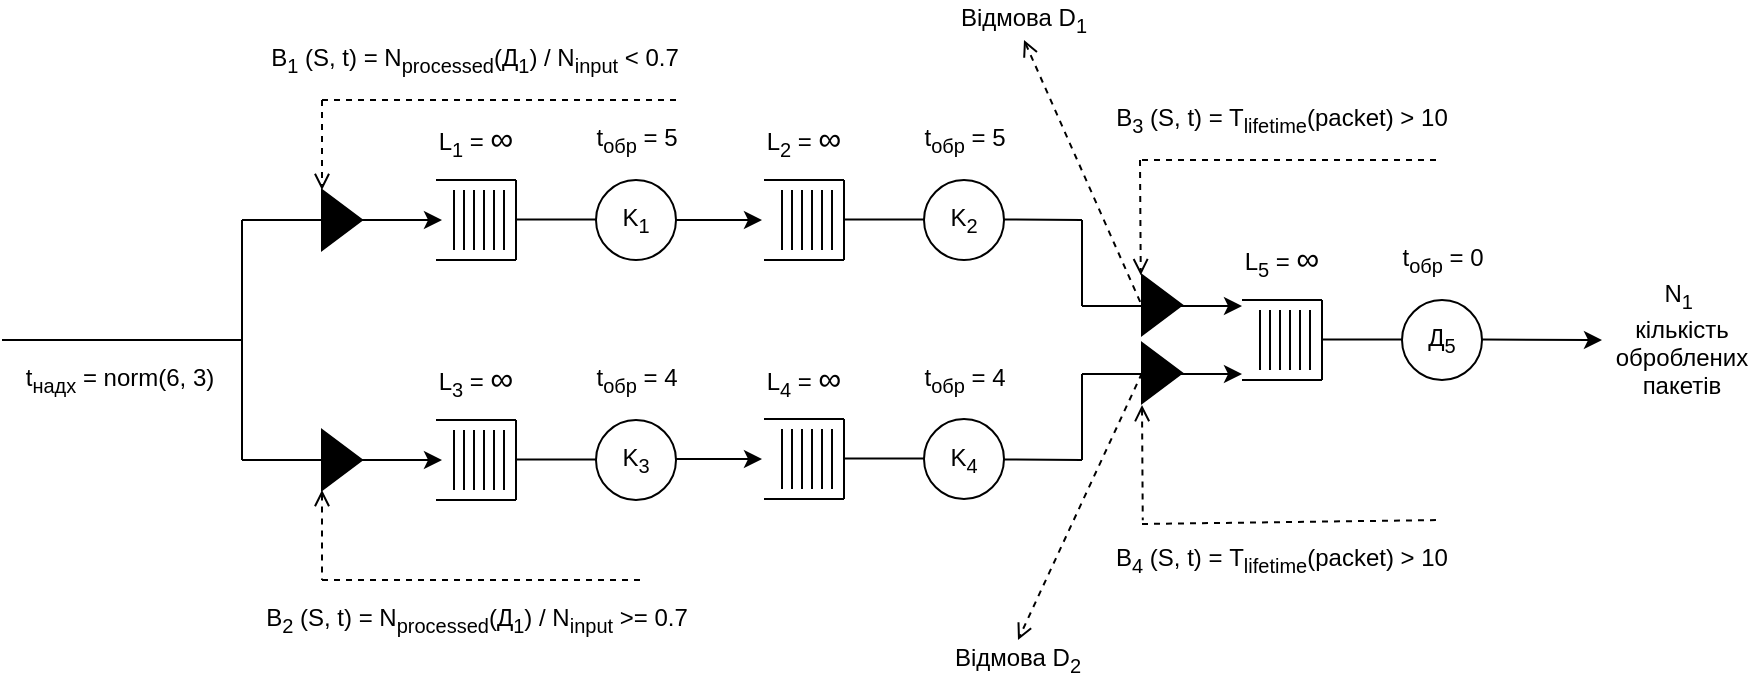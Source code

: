 <mxfile version="25.0.3">
  <diagram name="Page-1" id="8MQqmBH3zJSPwj12BHaC">
    <mxGraphModel dx="959" dy="1654" grid="1" gridSize="10" guides="1" tooltips="1" connect="1" arrows="1" fold="1" page="1" pageScale="1" pageWidth="850" pageHeight="1100" math="0" shadow="0">
      <root>
        <mxCell id="0" />
        <mxCell id="1" parent="0" />
        <mxCell id="KQ7cRfpCfa-hkvte2fSc-3" value="t&lt;sub&gt;надх&lt;/sub&gt; = norm(6, 3)" style="text;html=1;align=center;verticalAlign=middle;whiteSpace=wrap;rounded=0;" parent="1" vertex="1">
          <mxGeometry x="4" y="160" width="110" height="20" as="geometry" />
        </mxCell>
        <mxCell id="KQ7cRfpCfa-hkvte2fSc-4" value="" style="endArrow=none;html=1;rounded=0;" parent="1" edge="1">
          <mxGeometry width="50" height="50" relative="1" as="geometry">
            <mxPoint x="217" y="70" as="sourcePoint" />
            <mxPoint x="257" y="70" as="targetPoint" />
          </mxGeometry>
        </mxCell>
        <mxCell id="KQ7cRfpCfa-hkvte2fSc-5" value="" style="endArrow=none;html=1;rounded=0;" parent="1" edge="1">
          <mxGeometry width="50" height="50" relative="1" as="geometry">
            <mxPoint x="217" y="110" as="sourcePoint" />
            <mxPoint x="257" y="110" as="targetPoint" />
          </mxGeometry>
        </mxCell>
        <mxCell id="KQ7cRfpCfa-hkvte2fSc-6" value="" style="endArrow=none;html=1;rounded=0;" parent="1" edge="1">
          <mxGeometry width="50" height="50" relative="1" as="geometry">
            <mxPoint x="257" y="70" as="sourcePoint" />
            <mxPoint x="257" y="110" as="targetPoint" />
          </mxGeometry>
        </mxCell>
        <mxCell id="KQ7cRfpCfa-hkvte2fSc-7" value="" style="endArrow=none;html=1;rounded=0;" parent="1" edge="1">
          <mxGeometry width="50" height="50" relative="1" as="geometry">
            <mxPoint x="251" y="75" as="sourcePoint" />
            <mxPoint x="251" y="105" as="targetPoint" />
          </mxGeometry>
        </mxCell>
        <mxCell id="KQ7cRfpCfa-hkvte2fSc-8" value="" style="endArrow=none;html=1;rounded=0;" parent="1" edge="1">
          <mxGeometry width="50" height="50" relative="1" as="geometry">
            <mxPoint x="246" y="75" as="sourcePoint" />
            <mxPoint x="246" y="105" as="targetPoint" />
          </mxGeometry>
        </mxCell>
        <mxCell id="KQ7cRfpCfa-hkvte2fSc-9" value="" style="endArrow=none;html=1;rounded=0;" parent="1" edge="1">
          <mxGeometry width="50" height="50" relative="1" as="geometry">
            <mxPoint x="241" y="75" as="sourcePoint" />
            <mxPoint x="241" y="105" as="targetPoint" />
          </mxGeometry>
        </mxCell>
        <mxCell id="KQ7cRfpCfa-hkvte2fSc-10" value="" style="endArrow=none;html=1;rounded=0;" parent="1" edge="1">
          <mxGeometry width="50" height="50" relative="1" as="geometry">
            <mxPoint x="236" y="75" as="sourcePoint" />
            <mxPoint x="236" y="105" as="targetPoint" />
          </mxGeometry>
        </mxCell>
        <mxCell id="KQ7cRfpCfa-hkvte2fSc-11" value="" style="endArrow=none;html=1;rounded=0;" parent="1" edge="1">
          <mxGeometry width="50" height="50" relative="1" as="geometry">
            <mxPoint x="231" y="75" as="sourcePoint" />
            <mxPoint x="231" y="105" as="targetPoint" />
          </mxGeometry>
        </mxCell>
        <mxCell id="KQ7cRfpCfa-hkvte2fSc-12" value="" style="endArrow=none;html=1;rounded=0;" parent="1" edge="1">
          <mxGeometry width="50" height="50" relative="1" as="geometry">
            <mxPoint x="226" y="75" as="sourcePoint" />
            <mxPoint x="226" y="105" as="targetPoint" />
          </mxGeometry>
        </mxCell>
        <mxCell id="KQ7cRfpCfa-hkvte2fSc-13" value="K&lt;sub&gt;1&lt;/sub&gt;" style="ellipse;whiteSpace=wrap;html=1;aspect=fixed;fillColor=none;" parent="1" vertex="1">
          <mxGeometry x="297" y="70" width="40" height="40" as="geometry" />
        </mxCell>
        <mxCell id="KQ7cRfpCfa-hkvte2fSc-14" value="t&lt;sub&gt;обр&lt;/sub&gt; = 5" style="text;html=1;align=center;verticalAlign=middle;whiteSpace=wrap;rounded=0;" parent="1" vertex="1">
          <mxGeometry x="289.5" y="40" width="55" height="20" as="geometry" />
        </mxCell>
        <mxCell id="KQ7cRfpCfa-hkvte2fSc-16" value="" style="endArrow=none;html=1;rounded=0;" parent="1" edge="1">
          <mxGeometry width="50" height="50" relative="1" as="geometry">
            <mxPoint x="257" y="89.76" as="sourcePoint" />
            <mxPoint x="297" y="89.76" as="targetPoint" />
          </mxGeometry>
        </mxCell>
        <mxCell id="KQ7cRfpCfa-hkvte2fSc-17" value="L&lt;sub&gt;1&lt;/sub&gt; = &lt;font style=&quot;font-size: 16px;&quot;&gt;∞&lt;/font&gt;" style="text;html=1;align=center;verticalAlign=middle;whiteSpace=wrap;rounded=0;" parent="1" vertex="1">
          <mxGeometry x="212" y="40" width="50" height="20" as="geometry" />
        </mxCell>
        <mxCell id="KQ7cRfpCfa-hkvte2fSc-19" value="" style="endArrow=none;html=1;rounded=0;" parent="1" edge="1">
          <mxGeometry width="50" height="50" relative="1" as="geometry">
            <mxPoint y="150" as="sourcePoint" />
            <mxPoint x="120" y="150" as="targetPoint" />
          </mxGeometry>
        </mxCell>
        <mxCell id="KQ7cRfpCfa-hkvte2fSc-20" value="" style="endArrow=none;html=1;rounded=0;" parent="1" edge="1">
          <mxGeometry width="50" height="50" relative="1" as="geometry">
            <mxPoint x="120" y="150" as="sourcePoint" />
            <mxPoint x="120" y="90" as="targetPoint" />
          </mxGeometry>
        </mxCell>
        <mxCell id="KQ7cRfpCfa-hkvte2fSc-21" value="" style="endArrow=classic;html=1;rounded=0;" parent="1" edge="1">
          <mxGeometry width="50" height="50" relative="1" as="geometry">
            <mxPoint x="120" y="90" as="sourcePoint" />
            <mxPoint x="220" y="90" as="targetPoint" />
          </mxGeometry>
        </mxCell>
        <mxCell id="KQ7cRfpCfa-hkvte2fSc-22" value="" style="triangle;whiteSpace=wrap;html=1;fillColor=#000000;" parent="1" vertex="1">
          <mxGeometry x="160" y="75" width="20" height="30" as="geometry" />
        </mxCell>
        <mxCell id="KQ7cRfpCfa-hkvte2fSc-25" value="" style="endArrow=open;html=1;rounded=0;dashed=1;endFill=0;" parent="1" edge="1">
          <mxGeometry width="50" height="50" relative="1" as="geometry">
            <mxPoint x="160" y="30" as="sourcePoint" />
            <mxPoint x="160" y="75" as="targetPoint" />
          </mxGeometry>
        </mxCell>
        <mxCell id="KQ7cRfpCfa-hkvte2fSc-26" value="" style="endArrow=none;html=1;rounded=0;dashed=1;" parent="1" edge="1">
          <mxGeometry width="50" height="50" relative="1" as="geometry">
            <mxPoint x="160" y="30" as="sourcePoint" />
            <mxPoint x="340" y="30" as="targetPoint" />
          </mxGeometry>
        </mxCell>
        <mxCell id="KQ7cRfpCfa-hkvte2fSc-27" value="B&lt;sub&gt;1&lt;/sub&gt; (S, t) = N&lt;sub&gt;processed&lt;/sub&gt;(Д&lt;sub&gt;1&lt;/sub&gt;) /&amp;nbsp;N&lt;sub&gt;input&lt;/sub&gt; &amp;lt; 0.7" style="text;html=1;align=center;verticalAlign=middle;whiteSpace=wrap;rounded=0;" parent="1" vertex="1">
          <mxGeometry x="128.28" width="217.44" height="20" as="geometry" />
        </mxCell>
        <mxCell id="KQ7cRfpCfa-hkvte2fSc-28" value="" style="endArrow=none;html=1;rounded=0;" parent="1" edge="1">
          <mxGeometry width="50" height="50" relative="1" as="geometry">
            <mxPoint x="120" y="210" as="sourcePoint" />
            <mxPoint x="120" y="150" as="targetPoint" />
          </mxGeometry>
        </mxCell>
        <mxCell id="KQ7cRfpCfa-hkvte2fSc-29" value="" style="endArrow=classic;html=1;rounded=0;" parent="1" edge="1">
          <mxGeometry width="50" height="50" relative="1" as="geometry">
            <mxPoint x="120" y="210" as="sourcePoint" />
            <mxPoint x="220" y="210" as="targetPoint" />
          </mxGeometry>
        </mxCell>
        <mxCell id="KQ7cRfpCfa-hkvte2fSc-30" value="" style="triangle;whiteSpace=wrap;html=1;fillColor=#000000;" parent="1" vertex="1">
          <mxGeometry x="160" y="195" width="20" height="30" as="geometry" />
        </mxCell>
        <mxCell id="KQ7cRfpCfa-hkvte2fSc-32" value="" style="endArrow=none;html=1;rounded=0;dashed=1;startArrow=open;startFill=0;endFill=0;" parent="1" edge="1">
          <mxGeometry width="50" height="50" relative="1" as="geometry">
            <mxPoint x="160" y="225" as="sourcePoint" />
            <mxPoint x="160" y="270" as="targetPoint" />
          </mxGeometry>
        </mxCell>
        <mxCell id="KQ7cRfpCfa-hkvte2fSc-33" value="" style="endArrow=none;html=1;rounded=0;dashed=1;" parent="1" edge="1">
          <mxGeometry width="50" height="50" relative="1" as="geometry">
            <mxPoint x="160" y="270" as="sourcePoint" />
            <mxPoint x="320" y="270" as="targetPoint" />
          </mxGeometry>
        </mxCell>
        <mxCell id="KQ7cRfpCfa-hkvte2fSc-35" value="" style="endArrow=none;html=1;rounded=0;" parent="1" edge="1">
          <mxGeometry width="50" height="50" relative="1" as="geometry">
            <mxPoint x="217" y="190" as="sourcePoint" />
            <mxPoint x="257" y="190" as="targetPoint" />
          </mxGeometry>
        </mxCell>
        <mxCell id="KQ7cRfpCfa-hkvte2fSc-36" value="" style="endArrow=none;html=1;rounded=0;" parent="1" edge="1">
          <mxGeometry width="50" height="50" relative="1" as="geometry">
            <mxPoint x="217" y="230" as="sourcePoint" />
            <mxPoint x="257" y="230" as="targetPoint" />
          </mxGeometry>
        </mxCell>
        <mxCell id="KQ7cRfpCfa-hkvte2fSc-37" value="" style="endArrow=none;html=1;rounded=0;" parent="1" edge="1">
          <mxGeometry width="50" height="50" relative="1" as="geometry">
            <mxPoint x="257" y="190" as="sourcePoint" />
            <mxPoint x="257" y="230" as="targetPoint" />
          </mxGeometry>
        </mxCell>
        <mxCell id="KQ7cRfpCfa-hkvte2fSc-38" value="" style="endArrow=none;html=1;rounded=0;" parent="1" edge="1">
          <mxGeometry width="50" height="50" relative="1" as="geometry">
            <mxPoint x="251" y="195" as="sourcePoint" />
            <mxPoint x="251" y="225" as="targetPoint" />
          </mxGeometry>
        </mxCell>
        <mxCell id="KQ7cRfpCfa-hkvte2fSc-39" value="" style="endArrow=none;html=1;rounded=0;" parent="1" edge="1">
          <mxGeometry width="50" height="50" relative="1" as="geometry">
            <mxPoint x="246" y="195" as="sourcePoint" />
            <mxPoint x="246" y="225" as="targetPoint" />
          </mxGeometry>
        </mxCell>
        <mxCell id="KQ7cRfpCfa-hkvte2fSc-40" value="" style="endArrow=none;html=1;rounded=0;" parent="1" edge="1">
          <mxGeometry width="50" height="50" relative="1" as="geometry">
            <mxPoint x="241" y="195" as="sourcePoint" />
            <mxPoint x="241" y="225" as="targetPoint" />
          </mxGeometry>
        </mxCell>
        <mxCell id="KQ7cRfpCfa-hkvte2fSc-41" value="" style="endArrow=none;html=1;rounded=0;" parent="1" edge="1">
          <mxGeometry width="50" height="50" relative="1" as="geometry">
            <mxPoint x="236" y="195" as="sourcePoint" />
            <mxPoint x="236" y="225" as="targetPoint" />
          </mxGeometry>
        </mxCell>
        <mxCell id="KQ7cRfpCfa-hkvte2fSc-42" value="" style="endArrow=none;html=1;rounded=0;" parent="1" edge="1">
          <mxGeometry width="50" height="50" relative="1" as="geometry">
            <mxPoint x="231" y="195" as="sourcePoint" />
            <mxPoint x="231" y="225" as="targetPoint" />
          </mxGeometry>
        </mxCell>
        <mxCell id="KQ7cRfpCfa-hkvte2fSc-43" value="" style="endArrow=none;html=1;rounded=0;" parent="1" edge="1">
          <mxGeometry width="50" height="50" relative="1" as="geometry">
            <mxPoint x="226" y="195" as="sourcePoint" />
            <mxPoint x="226" y="225" as="targetPoint" />
          </mxGeometry>
        </mxCell>
        <mxCell id="KQ7cRfpCfa-hkvte2fSc-44" value="K&lt;sub&gt;3&lt;/sub&gt;" style="ellipse;whiteSpace=wrap;html=1;aspect=fixed;fillColor=none;" parent="1" vertex="1">
          <mxGeometry x="297" y="190" width="40" height="40" as="geometry" />
        </mxCell>
        <mxCell id="KQ7cRfpCfa-hkvte2fSc-45" value="t&lt;sub&gt;обр&lt;/sub&gt; = 4" style="text;html=1;align=center;verticalAlign=middle;whiteSpace=wrap;rounded=0;" parent="1" vertex="1">
          <mxGeometry x="289.5" y="160" width="55" height="20" as="geometry" />
        </mxCell>
        <mxCell id="KQ7cRfpCfa-hkvte2fSc-46" value="" style="endArrow=none;html=1;rounded=0;" parent="1" edge="1">
          <mxGeometry width="50" height="50" relative="1" as="geometry">
            <mxPoint x="257" y="209.76" as="sourcePoint" />
            <mxPoint x="297" y="209.76" as="targetPoint" />
          </mxGeometry>
        </mxCell>
        <mxCell id="KQ7cRfpCfa-hkvte2fSc-47" value="L&lt;sub&gt;3&lt;/sub&gt; = &lt;font style=&quot;font-size: 16px;&quot;&gt;∞&lt;/font&gt;" style="text;html=1;align=center;verticalAlign=middle;whiteSpace=wrap;rounded=0;" parent="1" vertex="1">
          <mxGeometry x="212" y="160" width="50" height="20" as="geometry" />
        </mxCell>
        <mxCell id="KQ7cRfpCfa-hkvte2fSc-48" value="" style="endArrow=none;html=1;rounded=0;" parent="1" edge="1">
          <mxGeometry width="50" height="50" relative="1" as="geometry">
            <mxPoint x="381" y="70" as="sourcePoint" />
            <mxPoint x="421" y="70" as="targetPoint" />
          </mxGeometry>
        </mxCell>
        <mxCell id="KQ7cRfpCfa-hkvte2fSc-49" value="" style="endArrow=none;html=1;rounded=0;" parent="1" edge="1">
          <mxGeometry width="50" height="50" relative="1" as="geometry">
            <mxPoint x="381" y="110" as="sourcePoint" />
            <mxPoint x="421" y="110" as="targetPoint" />
          </mxGeometry>
        </mxCell>
        <mxCell id="KQ7cRfpCfa-hkvte2fSc-50" value="" style="endArrow=none;html=1;rounded=0;" parent="1" edge="1">
          <mxGeometry width="50" height="50" relative="1" as="geometry">
            <mxPoint x="421" y="70" as="sourcePoint" />
            <mxPoint x="421" y="110" as="targetPoint" />
          </mxGeometry>
        </mxCell>
        <mxCell id="KQ7cRfpCfa-hkvte2fSc-51" value="" style="endArrow=none;html=1;rounded=0;" parent="1" edge="1">
          <mxGeometry width="50" height="50" relative="1" as="geometry">
            <mxPoint x="415" y="75" as="sourcePoint" />
            <mxPoint x="415" y="105" as="targetPoint" />
          </mxGeometry>
        </mxCell>
        <mxCell id="KQ7cRfpCfa-hkvte2fSc-52" value="" style="endArrow=none;html=1;rounded=0;" parent="1" edge="1">
          <mxGeometry width="50" height="50" relative="1" as="geometry">
            <mxPoint x="410" y="75" as="sourcePoint" />
            <mxPoint x="410" y="105" as="targetPoint" />
          </mxGeometry>
        </mxCell>
        <mxCell id="KQ7cRfpCfa-hkvte2fSc-53" value="" style="endArrow=none;html=1;rounded=0;" parent="1" edge="1">
          <mxGeometry width="50" height="50" relative="1" as="geometry">
            <mxPoint x="405" y="75" as="sourcePoint" />
            <mxPoint x="405" y="105" as="targetPoint" />
          </mxGeometry>
        </mxCell>
        <mxCell id="KQ7cRfpCfa-hkvte2fSc-54" value="" style="endArrow=none;html=1;rounded=0;" parent="1" edge="1">
          <mxGeometry width="50" height="50" relative="1" as="geometry">
            <mxPoint x="400" y="75" as="sourcePoint" />
            <mxPoint x="400" y="105" as="targetPoint" />
          </mxGeometry>
        </mxCell>
        <mxCell id="KQ7cRfpCfa-hkvte2fSc-55" value="" style="endArrow=none;html=1;rounded=0;" parent="1" edge="1">
          <mxGeometry width="50" height="50" relative="1" as="geometry">
            <mxPoint x="395" y="75" as="sourcePoint" />
            <mxPoint x="395" y="105" as="targetPoint" />
          </mxGeometry>
        </mxCell>
        <mxCell id="KQ7cRfpCfa-hkvte2fSc-56" value="" style="endArrow=none;html=1;rounded=0;" parent="1" edge="1">
          <mxGeometry width="50" height="50" relative="1" as="geometry">
            <mxPoint x="390" y="75" as="sourcePoint" />
            <mxPoint x="390" y="105" as="targetPoint" />
          </mxGeometry>
        </mxCell>
        <mxCell id="KQ7cRfpCfa-hkvte2fSc-57" value="K&lt;sub&gt;2&lt;/sub&gt;" style="ellipse;whiteSpace=wrap;html=1;aspect=fixed;fillColor=none;" parent="1" vertex="1">
          <mxGeometry x="461" y="70" width="40" height="40" as="geometry" />
        </mxCell>
        <mxCell id="KQ7cRfpCfa-hkvte2fSc-58" value="t&lt;sub&gt;обр&lt;/sub&gt; = 5" style="text;html=1;align=center;verticalAlign=middle;whiteSpace=wrap;rounded=0;" parent="1" vertex="1">
          <mxGeometry x="453.5" y="40" width="55" height="20" as="geometry" />
        </mxCell>
        <mxCell id="KQ7cRfpCfa-hkvte2fSc-59" value="" style="endArrow=none;html=1;rounded=0;" parent="1" edge="1">
          <mxGeometry width="50" height="50" relative="1" as="geometry">
            <mxPoint x="421" y="89.76" as="sourcePoint" />
            <mxPoint x="461" y="89.76" as="targetPoint" />
          </mxGeometry>
        </mxCell>
        <mxCell id="KQ7cRfpCfa-hkvte2fSc-60" value="L&lt;sub&gt;2&lt;/sub&gt; = &lt;font style=&quot;font-size: 16px;&quot;&gt;∞&lt;/font&gt;" style="text;html=1;align=center;verticalAlign=middle;whiteSpace=wrap;rounded=0;" parent="1" vertex="1">
          <mxGeometry x="376" y="40" width="50" height="20" as="geometry" />
        </mxCell>
        <mxCell id="KQ7cRfpCfa-hkvte2fSc-61" value="" style="endArrow=classic;html=1;rounded=0;" parent="1" edge="1">
          <mxGeometry width="50" height="50" relative="1" as="geometry">
            <mxPoint x="337" y="90" as="sourcePoint" />
            <mxPoint x="380" y="90" as="targetPoint" />
          </mxGeometry>
        </mxCell>
        <mxCell id="KQ7cRfpCfa-hkvte2fSc-62" value="" style="endArrow=none;html=1;rounded=0;" parent="1" edge="1">
          <mxGeometry width="50" height="50" relative="1" as="geometry">
            <mxPoint x="381" y="189.52" as="sourcePoint" />
            <mxPoint x="421" y="189.52" as="targetPoint" />
          </mxGeometry>
        </mxCell>
        <mxCell id="KQ7cRfpCfa-hkvte2fSc-63" value="" style="endArrow=none;html=1;rounded=0;" parent="1" edge="1">
          <mxGeometry width="50" height="50" relative="1" as="geometry">
            <mxPoint x="381" y="229.52" as="sourcePoint" />
            <mxPoint x="421" y="229.52" as="targetPoint" />
          </mxGeometry>
        </mxCell>
        <mxCell id="KQ7cRfpCfa-hkvte2fSc-64" value="" style="endArrow=none;html=1;rounded=0;" parent="1" edge="1">
          <mxGeometry width="50" height="50" relative="1" as="geometry">
            <mxPoint x="421" y="189.52" as="sourcePoint" />
            <mxPoint x="421" y="229.52" as="targetPoint" />
          </mxGeometry>
        </mxCell>
        <mxCell id="KQ7cRfpCfa-hkvte2fSc-65" value="" style="endArrow=none;html=1;rounded=0;" parent="1" edge="1">
          <mxGeometry width="50" height="50" relative="1" as="geometry">
            <mxPoint x="415" y="194.52" as="sourcePoint" />
            <mxPoint x="415" y="224.52" as="targetPoint" />
          </mxGeometry>
        </mxCell>
        <mxCell id="KQ7cRfpCfa-hkvte2fSc-66" value="" style="endArrow=none;html=1;rounded=0;" parent="1" edge="1">
          <mxGeometry width="50" height="50" relative="1" as="geometry">
            <mxPoint x="410" y="194.52" as="sourcePoint" />
            <mxPoint x="410" y="224.52" as="targetPoint" />
          </mxGeometry>
        </mxCell>
        <mxCell id="KQ7cRfpCfa-hkvte2fSc-67" value="" style="endArrow=none;html=1;rounded=0;" parent="1" edge="1">
          <mxGeometry width="50" height="50" relative="1" as="geometry">
            <mxPoint x="405" y="194.52" as="sourcePoint" />
            <mxPoint x="405" y="224.52" as="targetPoint" />
          </mxGeometry>
        </mxCell>
        <mxCell id="KQ7cRfpCfa-hkvte2fSc-68" value="" style="endArrow=none;html=1;rounded=0;" parent="1" edge="1">
          <mxGeometry width="50" height="50" relative="1" as="geometry">
            <mxPoint x="400" y="194.52" as="sourcePoint" />
            <mxPoint x="400" y="224.52" as="targetPoint" />
          </mxGeometry>
        </mxCell>
        <mxCell id="KQ7cRfpCfa-hkvte2fSc-69" value="" style="endArrow=none;html=1;rounded=0;" parent="1" edge="1">
          <mxGeometry width="50" height="50" relative="1" as="geometry">
            <mxPoint x="395" y="194.52" as="sourcePoint" />
            <mxPoint x="395" y="224.52" as="targetPoint" />
          </mxGeometry>
        </mxCell>
        <mxCell id="KQ7cRfpCfa-hkvte2fSc-70" value="" style="endArrow=none;html=1;rounded=0;" parent="1" edge="1">
          <mxGeometry width="50" height="50" relative="1" as="geometry">
            <mxPoint x="390" y="194.52" as="sourcePoint" />
            <mxPoint x="390" y="224.52" as="targetPoint" />
          </mxGeometry>
        </mxCell>
        <mxCell id="KQ7cRfpCfa-hkvte2fSc-71" value="K&lt;sub&gt;4&lt;/sub&gt;" style="ellipse;whiteSpace=wrap;html=1;aspect=fixed;fillColor=none;" parent="1" vertex="1">
          <mxGeometry x="461" y="189.52" width="40" height="40" as="geometry" />
        </mxCell>
        <mxCell id="KQ7cRfpCfa-hkvte2fSc-72" value="t&lt;sub&gt;обр&lt;/sub&gt; = 4" style="text;html=1;align=center;verticalAlign=middle;whiteSpace=wrap;rounded=0;" parent="1" vertex="1">
          <mxGeometry x="453.5" y="159.52" width="55" height="20" as="geometry" />
        </mxCell>
        <mxCell id="KQ7cRfpCfa-hkvte2fSc-73" value="" style="endArrow=none;html=1;rounded=0;" parent="1" edge="1">
          <mxGeometry width="50" height="50" relative="1" as="geometry">
            <mxPoint x="421" y="209.28" as="sourcePoint" />
            <mxPoint x="461" y="209.28" as="targetPoint" />
          </mxGeometry>
        </mxCell>
        <mxCell id="KQ7cRfpCfa-hkvte2fSc-74" value="L&lt;sub&gt;4&lt;/sub&gt; = &lt;font style=&quot;font-size: 16px;&quot;&gt;∞&lt;/font&gt;" style="text;html=1;align=center;verticalAlign=middle;whiteSpace=wrap;rounded=0;" parent="1" vertex="1">
          <mxGeometry x="376" y="159.52" width="50" height="20" as="geometry" />
        </mxCell>
        <mxCell id="KQ7cRfpCfa-hkvte2fSc-75" value="" style="endArrow=classic;html=1;rounded=0;" parent="1" edge="1">
          <mxGeometry width="50" height="50" relative="1" as="geometry">
            <mxPoint x="337" y="209.52" as="sourcePoint" />
            <mxPoint x="380" y="209.52" as="targetPoint" />
          </mxGeometry>
        </mxCell>
        <mxCell id="KQ7cRfpCfa-hkvte2fSc-76" value="" style="endArrow=none;html=1;rounded=0;" parent="1" edge="1">
          <mxGeometry width="50" height="50" relative="1" as="geometry">
            <mxPoint x="501" y="89.76" as="sourcePoint" />
            <mxPoint x="540" y="90" as="targetPoint" />
          </mxGeometry>
        </mxCell>
        <mxCell id="KQ7cRfpCfa-hkvte2fSc-77" value="" style="endArrow=none;html=1;rounded=0;" parent="1" edge="1">
          <mxGeometry width="50" height="50" relative="1" as="geometry">
            <mxPoint x="501" y="209.76" as="sourcePoint" />
            <mxPoint x="540" y="210" as="targetPoint" />
          </mxGeometry>
        </mxCell>
        <mxCell id="KQ7cRfpCfa-hkvte2fSc-79" value="" style="endArrow=classic;html=1;rounded=0;" parent="1" edge="1">
          <mxGeometry width="50" height="50" relative="1" as="geometry">
            <mxPoint x="540" y="133" as="sourcePoint" />
            <mxPoint x="620" y="133" as="targetPoint" />
          </mxGeometry>
        </mxCell>
        <mxCell id="KQ7cRfpCfa-hkvte2fSc-80" value="" style="endArrow=none;html=1;rounded=0;" parent="1" edge="1">
          <mxGeometry width="50" height="50" relative="1" as="geometry">
            <mxPoint x="620" y="130" as="sourcePoint" />
            <mxPoint x="660" y="130" as="targetPoint" />
          </mxGeometry>
        </mxCell>
        <mxCell id="KQ7cRfpCfa-hkvte2fSc-81" value="" style="endArrow=none;html=1;rounded=0;" parent="1" edge="1">
          <mxGeometry width="50" height="50" relative="1" as="geometry">
            <mxPoint x="620" y="170" as="sourcePoint" />
            <mxPoint x="660" y="170" as="targetPoint" />
          </mxGeometry>
        </mxCell>
        <mxCell id="KQ7cRfpCfa-hkvte2fSc-82" value="" style="endArrow=none;html=1;rounded=0;" parent="1" edge="1">
          <mxGeometry width="50" height="50" relative="1" as="geometry">
            <mxPoint x="660" y="130" as="sourcePoint" />
            <mxPoint x="660" y="170" as="targetPoint" />
          </mxGeometry>
        </mxCell>
        <mxCell id="KQ7cRfpCfa-hkvte2fSc-83" value="" style="endArrow=none;html=1;rounded=0;" parent="1" edge="1">
          <mxGeometry width="50" height="50" relative="1" as="geometry">
            <mxPoint x="654" y="135" as="sourcePoint" />
            <mxPoint x="654" y="165" as="targetPoint" />
          </mxGeometry>
        </mxCell>
        <mxCell id="KQ7cRfpCfa-hkvte2fSc-84" value="" style="endArrow=none;html=1;rounded=0;" parent="1" edge="1">
          <mxGeometry width="50" height="50" relative="1" as="geometry">
            <mxPoint x="649" y="135" as="sourcePoint" />
            <mxPoint x="649" y="165" as="targetPoint" />
          </mxGeometry>
        </mxCell>
        <mxCell id="KQ7cRfpCfa-hkvte2fSc-85" value="" style="endArrow=none;html=1;rounded=0;" parent="1" edge="1">
          <mxGeometry width="50" height="50" relative="1" as="geometry">
            <mxPoint x="644" y="135" as="sourcePoint" />
            <mxPoint x="644" y="165" as="targetPoint" />
          </mxGeometry>
        </mxCell>
        <mxCell id="KQ7cRfpCfa-hkvte2fSc-86" value="" style="endArrow=none;html=1;rounded=0;" parent="1" edge="1">
          <mxGeometry width="50" height="50" relative="1" as="geometry">
            <mxPoint x="639" y="135" as="sourcePoint" />
            <mxPoint x="639" y="165" as="targetPoint" />
          </mxGeometry>
        </mxCell>
        <mxCell id="KQ7cRfpCfa-hkvte2fSc-87" value="" style="endArrow=none;html=1;rounded=0;" parent="1" edge="1">
          <mxGeometry width="50" height="50" relative="1" as="geometry">
            <mxPoint x="634" y="135" as="sourcePoint" />
            <mxPoint x="634" y="165" as="targetPoint" />
          </mxGeometry>
        </mxCell>
        <mxCell id="KQ7cRfpCfa-hkvte2fSc-88" value="" style="endArrow=none;html=1;rounded=0;" parent="1" edge="1">
          <mxGeometry width="50" height="50" relative="1" as="geometry">
            <mxPoint x="629" y="135" as="sourcePoint" />
            <mxPoint x="629" y="165" as="targetPoint" />
          </mxGeometry>
        </mxCell>
        <mxCell id="KQ7cRfpCfa-hkvte2fSc-89" value="Д&lt;sub&gt;5&lt;/sub&gt;" style="ellipse;whiteSpace=wrap;html=1;aspect=fixed;fillColor=none;" parent="1" vertex="1">
          <mxGeometry x="700" y="130" width="40" height="40" as="geometry" />
        </mxCell>
        <mxCell id="KQ7cRfpCfa-hkvte2fSc-90" value="t&lt;sub&gt;обр&lt;/sub&gt; = 0" style="text;html=1;align=center;verticalAlign=middle;whiteSpace=wrap;rounded=0;" parent="1" vertex="1">
          <mxGeometry x="692.5" y="100" width="55" height="20" as="geometry" />
        </mxCell>
        <mxCell id="KQ7cRfpCfa-hkvte2fSc-91" value="" style="endArrow=none;html=1;rounded=0;" parent="1" edge="1">
          <mxGeometry width="50" height="50" relative="1" as="geometry">
            <mxPoint x="660" y="149.76" as="sourcePoint" />
            <mxPoint x="700" y="149.76" as="targetPoint" />
          </mxGeometry>
        </mxCell>
        <mxCell id="KQ7cRfpCfa-hkvte2fSc-92" value="L&lt;sub&gt;5&lt;/sub&gt; = &lt;font style=&quot;font-size: 16px;&quot;&gt;∞&lt;/font&gt;" style="text;html=1;align=center;verticalAlign=middle;whiteSpace=wrap;rounded=0;" parent="1" vertex="1">
          <mxGeometry x="615" y="100" width="50" height="20" as="geometry" />
        </mxCell>
        <mxCell id="KQ7cRfpCfa-hkvte2fSc-93" value="" style="endArrow=open;html=1;rounded=0;dashed=1;endFill=0;entryX=0.019;entryY=0.019;entryDx=0;entryDy=0;entryPerimeter=0;" parent="1" edge="1">
          <mxGeometry width="50" height="50" relative="1" as="geometry">
            <mxPoint x="569" y="60" as="sourcePoint" />
            <mxPoint x="569.38" y="117.57" as="targetPoint" />
          </mxGeometry>
        </mxCell>
        <mxCell id="KQ7cRfpCfa-hkvte2fSc-94" value="" style="endArrow=none;html=1;rounded=0;dashed=1;" parent="1" edge="1">
          <mxGeometry width="50" height="50" relative="1" as="geometry">
            <mxPoint x="570" y="60" as="sourcePoint" />
            <mxPoint x="720" y="60" as="targetPoint" />
          </mxGeometry>
        </mxCell>
        <mxCell id="KQ7cRfpCfa-hkvte2fSc-95" value="B&lt;sub&gt;3&lt;/sub&gt; (S, t) = T&lt;sub&gt;lifetime&lt;/sub&gt;(packet) &amp;gt; 10" style="text;html=1;align=center;verticalAlign=middle;whiteSpace=wrap;rounded=0;" parent="1" vertex="1">
          <mxGeometry x="543" y="30" width="194" height="20" as="geometry" />
        </mxCell>
        <mxCell id="KQ7cRfpCfa-hkvte2fSc-96" value="" style="triangle;whiteSpace=wrap;html=1;fillColor=#000000;" parent="1" vertex="1">
          <mxGeometry x="570" y="117.52" width="20" height="30" as="geometry" />
        </mxCell>
        <mxCell id="KQ7cRfpCfa-hkvte2fSc-100" value="" style="endArrow=classic;html=1;rounded=0;" parent="1" edge="1">
          <mxGeometry width="50" height="50" relative="1" as="geometry">
            <mxPoint x="740" y="149.76" as="sourcePoint" />
            <mxPoint x="800" y="150" as="targetPoint" />
          </mxGeometry>
        </mxCell>
        <mxCell id="KQ7cRfpCfa-hkvte2fSc-102" value="Відмова D&lt;sub&gt;2&lt;/sub&gt;" style="text;html=1;align=center;verticalAlign=middle;whiteSpace=wrap;rounded=0;" parent="1" vertex="1">
          <mxGeometry x="473" y="300" width="70" height="20" as="geometry" />
        </mxCell>
        <mxCell id="KQ7cRfpCfa-hkvte2fSc-104" value="&lt;div&gt;N&lt;sub&gt;1&lt;/sub&gt;&amp;nbsp;&lt;/div&gt;&lt;div&gt;кількість оброблених пакетів&lt;/div&gt;" style="text;html=1;align=center;verticalAlign=middle;whiteSpace=wrap;rounded=0;" parent="1" vertex="1">
          <mxGeometry x="800" y="116.25" width="80" height="67.5" as="geometry" />
        </mxCell>
        <mxCell id="YoZ32391U4qM16FqQ7wd-5" value="" style="endArrow=classic;html=1;rounded=0;" parent="1" edge="1">
          <mxGeometry width="50" height="50" relative="1" as="geometry">
            <mxPoint x="540" y="167" as="sourcePoint" />
            <mxPoint x="620" y="167" as="targetPoint" />
          </mxGeometry>
        </mxCell>
        <mxCell id="YoZ32391U4qM16FqQ7wd-8" value="" style="triangle;whiteSpace=wrap;html=1;fillColor=#000000;" parent="1" vertex="1">
          <mxGeometry x="570" y="151.52" width="20" height="30" as="geometry" />
        </mxCell>
        <mxCell id="YoZ32391U4qM16FqQ7wd-10" value="" style="endArrow=none;html=1;rounded=0;" parent="1" edge="1">
          <mxGeometry width="50" height="50" relative="1" as="geometry">
            <mxPoint x="540" y="133" as="sourcePoint" />
            <mxPoint x="540" y="90" as="targetPoint" />
          </mxGeometry>
        </mxCell>
        <mxCell id="YoZ32391U4qM16FqQ7wd-12" value="" style="endArrow=none;html=1;rounded=0;" parent="1" edge="1">
          <mxGeometry width="50" height="50" relative="1" as="geometry">
            <mxPoint x="540" y="210" as="sourcePoint" />
            <mxPoint x="540" y="167" as="targetPoint" />
          </mxGeometry>
        </mxCell>
        <mxCell id="YoZ32391U4qM16FqQ7wd-14" value="" style="endArrow=none;html=1;rounded=0;dashed=1;endFill=0;entryX=0.019;entryY=0.019;entryDx=0;entryDy=0;entryPerimeter=0;startArrow=open;startFill=0;" parent="1" edge="1">
          <mxGeometry width="50" height="50" relative="1" as="geometry">
            <mxPoint x="570" y="182.52" as="sourcePoint" />
            <mxPoint x="570.38" y="240.09" as="targetPoint" />
          </mxGeometry>
        </mxCell>
        <mxCell id="YoZ32391U4qM16FqQ7wd-15" value="" style="endArrow=none;html=1;rounded=0;dashed=1;" parent="1" edge="1">
          <mxGeometry width="50" height="50" relative="1" as="geometry">
            <mxPoint x="570" y="242" as="sourcePoint" />
            <mxPoint x="720" y="240" as="targetPoint" />
          </mxGeometry>
        </mxCell>
        <mxCell id="YoZ32391U4qM16FqQ7wd-16" value="B&lt;sub&gt;4&lt;/sub&gt; (S, t) =&amp;nbsp;T&lt;sub&gt;lifetime&lt;/sub&gt;(packet) &amp;gt; 10" style="text;html=1;align=center;verticalAlign=middle;whiteSpace=wrap;rounded=0;" parent="1" vertex="1">
          <mxGeometry x="543" y="250" width="194" height="20" as="geometry" />
        </mxCell>
        <mxCell id="YoZ32391U4qM16FqQ7wd-17" value="" style="endArrow=open;html=1;rounded=0;dashed=1;endFill=0;exitX=0;exitY=0.5;exitDx=0;exitDy=0;entryX=0.5;entryY=0;entryDx=0;entryDy=0;" parent="1" source="YoZ32391U4qM16FqQ7wd-8" target="KQ7cRfpCfa-hkvte2fSc-102" edge="1">
          <mxGeometry width="50" height="50" relative="1" as="geometry">
            <mxPoint x="546" y="282" as="sourcePoint" />
            <mxPoint x="520" y="280" as="targetPoint" />
          </mxGeometry>
        </mxCell>
        <mxCell id="YoZ32391U4qM16FqQ7wd-18" value="Відмова D&lt;sub&gt;1&lt;/sub&gt;" style="text;html=1;align=center;verticalAlign=middle;whiteSpace=wrap;rounded=0;" parent="1" vertex="1">
          <mxGeometry x="476" y="-20" width="70" height="20" as="geometry" />
        </mxCell>
        <mxCell id="YoZ32391U4qM16FqQ7wd-19" value="" style="endArrow=none;html=1;rounded=0;dashed=1;endFill=0;startArrow=open;startFill=0;exitX=0.5;exitY=1;exitDx=0;exitDy=0;" parent="1" source="YoZ32391U4qM16FqQ7wd-18" edge="1">
          <mxGeometry width="50" height="50" relative="1" as="geometry">
            <mxPoint x="490" y="-20" as="sourcePoint" />
            <mxPoint x="570" y="133" as="targetPoint" />
          </mxGeometry>
        </mxCell>
        <mxCell id="vd_On6ZKlIFDtauXTIqV-1" value="B&lt;sub&gt;2&lt;/sub&gt; (S, t) = N&lt;sub&gt;processed&lt;/sub&gt;(Д&lt;sub&gt;1&lt;/sub&gt;) /&amp;nbsp;N&lt;sub&gt;input&lt;/sub&gt; &amp;gt;= 0.7" style="text;html=1;align=center;verticalAlign=middle;whiteSpace=wrap;rounded=0;" parent="1" vertex="1">
          <mxGeometry x="79.53" y="280" width="314.94" height="20" as="geometry" />
        </mxCell>
      </root>
    </mxGraphModel>
  </diagram>
</mxfile>
